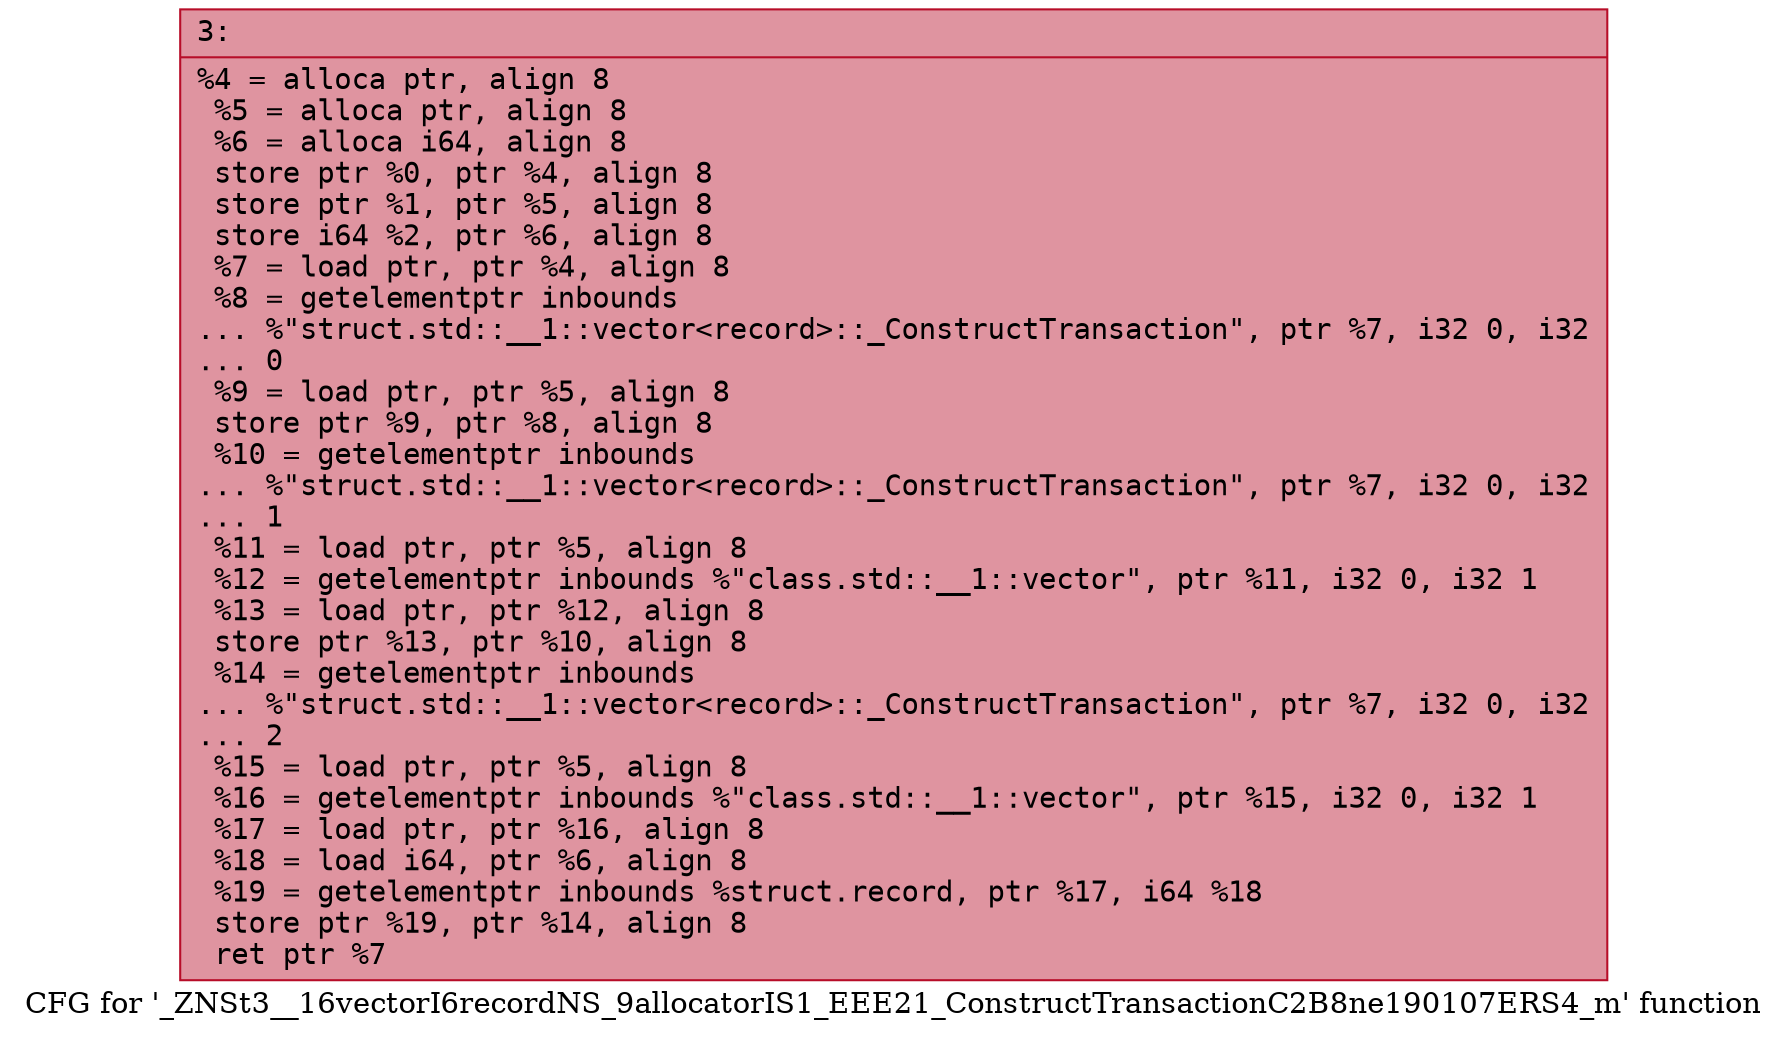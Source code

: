 digraph "CFG for '_ZNSt3__16vectorI6recordNS_9allocatorIS1_EEE21_ConstructTransactionC2B8ne190107ERS4_m' function" {
	label="CFG for '_ZNSt3__16vectorI6recordNS_9allocatorIS1_EEE21_ConstructTransactionC2B8ne190107ERS4_m' function";

	Node0x600001763200 [shape=record,color="#b70d28ff", style=filled, fillcolor="#b70d2870" fontname="Courier",label="{3:\l|  %4 = alloca ptr, align 8\l  %5 = alloca ptr, align 8\l  %6 = alloca i64, align 8\l  store ptr %0, ptr %4, align 8\l  store ptr %1, ptr %5, align 8\l  store i64 %2, ptr %6, align 8\l  %7 = load ptr, ptr %4, align 8\l  %8 = getelementptr inbounds\l... %\"struct.std::__1::vector\<record\>::_ConstructTransaction\", ptr %7, i32 0, i32\l... 0\l  %9 = load ptr, ptr %5, align 8\l  store ptr %9, ptr %8, align 8\l  %10 = getelementptr inbounds\l... %\"struct.std::__1::vector\<record\>::_ConstructTransaction\", ptr %7, i32 0, i32\l... 1\l  %11 = load ptr, ptr %5, align 8\l  %12 = getelementptr inbounds %\"class.std::__1::vector\", ptr %11, i32 0, i32 1\l  %13 = load ptr, ptr %12, align 8\l  store ptr %13, ptr %10, align 8\l  %14 = getelementptr inbounds\l... %\"struct.std::__1::vector\<record\>::_ConstructTransaction\", ptr %7, i32 0, i32\l... 2\l  %15 = load ptr, ptr %5, align 8\l  %16 = getelementptr inbounds %\"class.std::__1::vector\", ptr %15, i32 0, i32 1\l  %17 = load ptr, ptr %16, align 8\l  %18 = load i64, ptr %6, align 8\l  %19 = getelementptr inbounds %struct.record, ptr %17, i64 %18\l  store ptr %19, ptr %14, align 8\l  ret ptr %7\l}"];
}

